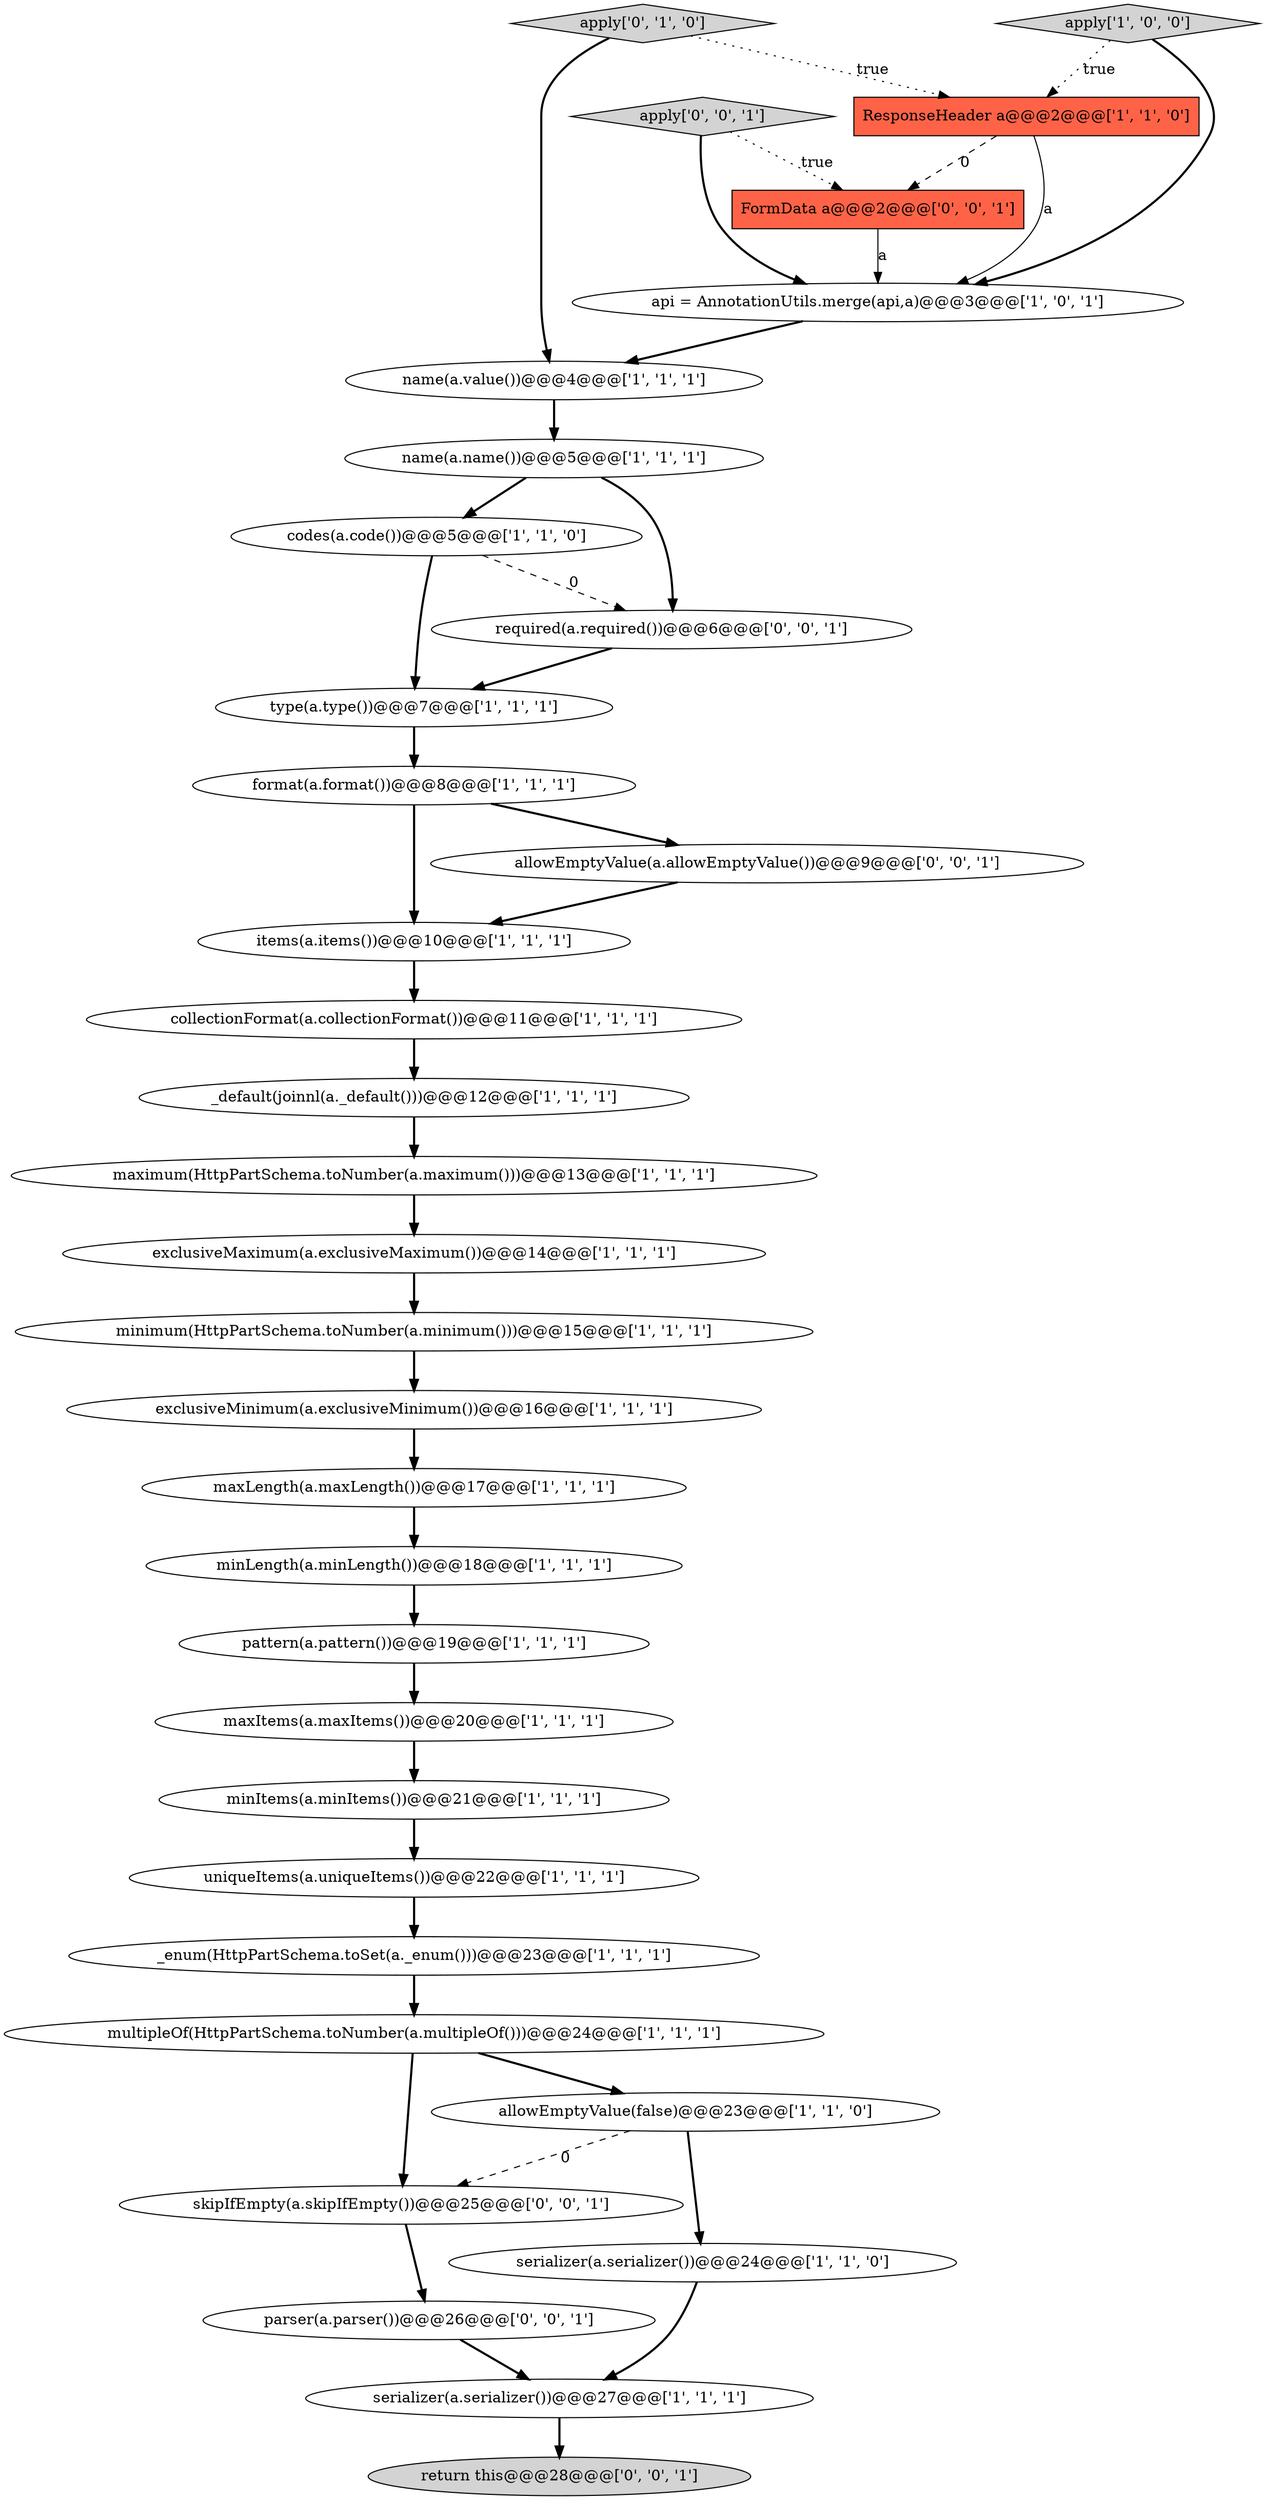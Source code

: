 digraph {
3 [style = filled, label = "codes(a.code())@@@5@@@['1', '1', '0']", fillcolor = white, shape = ellipse image = "AAA0AAABBB1BBB"];
27 [style = filled, label = "return this@@@28@@@['0', '0', '1']", fillcolor = lightgray, shape = ellipse image = "AAA0AAABBB3BBB"];
23 [style = filled, label = "collectionFormat(a.collectionFormat())@@@11@@@['1', '1', '1']", fillcolor = white, shape = ellipse image = "AAA0AAABBB1BBB"];
9 [style = filled, label = "name(a.value())@@@4@@@['1', '1', '1']", fillcolor = white, shape = ellipse image = "AAA0AAABBB1BBB"];
11 [style = filled, label = "uniqueItems(a.uniqueItems())@@@22@@@['1', '1', '1']", fillcolor = white, shape = ellipse image = "AAA0AAABBB1BBB"];
32 [style = filled, label = "skipIfEmpty(a.skipIfEmpty())@@@25@@@['0', '0', '1']", fillcolor = white, shape = ellipse image = "AAA0AAABBB3BBB"];
2 [style = filled, label = "ResponseHeader a@@@2@@@['1', '1', '0']", fillcolor = tomato, shape = box image = "AAA0AAABBB1BBB"];
20 [style = filled, label = "format(a.format())@@@8@@@['1', '1', '1']", fillcolor = white, shape = ellipse image = "AAA0AAABBB1BBB"];
22 [style = filled, label = "multipleOf(HttpPartSchema.toNumber(a.multipleOf()))@@@24@@@['1', '1', '1']", fillcolor = white, shape = ellipse image = "AAA0AAABBB1BBB"];
17 [style = filled, label = "exclusiveMaximum(a.exclusiveMaximum())@@@14@@@['1', '1', '1']", fillcolor = white, shape = ellipse image = "AAA0AAABBB1BBB"];
26 [style = filled, label = "apply['0', '1', '0']", fillcolor = lightgray, shape = diamond image = "AAA0AAABBB2BBB"];
14 [style = filled, label = "minLength(a.minLength())@@@18@@@['1', '1', '1']", fillcolor = white, shape = ellipse image = "AAA0AAABBB1BBB"];
6 [style = filled, label = "exclusiveMinimum(a.exclusiveMinimum())@@@16@@@['1', '1', '1']", fillcolor = white, shape = ellipse image = "AAA0AAABBB1BBB"];
15 [style = filled, label = "api = AnnotationUtils.merge(api,a)@@@3@@@['1', '0', '1']", fillcolor = white, shape = ellipse image = "AAA0AAABBB1BBB"];
13 [style = filled, label = "allowEmptyValue(false)@@@23@@@['1', '1', '0']", fillcolor = white, shape = ellipse image = "AAA0AAABBB1BBB"];
31 [style = filled, label = "allowEmptyValue(a.allowEmptyValue())@@@9@@@['0', '0', '1']", fillcolor = white, shape = ellipse image = "AAA0AAABBB3BBB"];
33 [style = filled, label = "parser(a.parser())@@@26@@@['0', '0', '1']", fillcolor = white, shape = ellipse image = "AAA0AAABBB3BBB"];
21 [style = filled, label = "serializer(a.serializer())@@@27@@@['1', '1', '1']", fillcolor = white, shape = ellipse image = "AAA0AAABBB1BBB"];
10 [style = filled, label = "apply['1', '0', '0']", fillcolor = lightgray, shape = diamond image = "AAA0AAABBB1BBB"];
4 [style = filled, label = "pattern(a.pattern())@@@19@@@['1', '1', '1']", fillcolor = white, shape = ellipse image = "AAA0AAABBB1BBB"];
30 [style = filled, label = "apply['0', '0', '1']", fillcolor = lightgray, shape = diamond image = "AAA0AAABBB3BBB"];
18 [style = filled, label = "minimum(HttpPartSchema.toNumber(a.minimum()))@@@15@@@['1', '1', '1']", fillcolor = white, shape = ellipse image = "AAA0AAABBB1BBB"];
28 [style = filled, label = "FormData a@@@2@@@['0', '0', '1']", fillcolor = tomato, shape = box image = "AAA0AAABBB3BBB"];
8 [style = filled, label = "items(a.items())@@@10@@@['1', '1', '1']", fillcolor = white, shape = ellipse image = "AAA0AAABBB1BBB"];
7 [style = filled, label = "serializer(a.serializer())@@@24@@@['1', '1', '0']", fillcolor = white, shape = ellipse image = "AAA0AAABBB1BBB"];
19 [style = filled, label = "name(a.name())@@@5@@@['1', '1', '1']", fillcolor = white, shape = ellipse image = "AAA0AAABBB1BBB"];
25 [style = filled, label = "_enum(HttpPartSchema.toSet(a._enum()))@@@23@@@['1', '1', '1']", fillcolor = white, shape = ellipse image = "AAA0AAABBB1BBB"];
5 [style = filled, label = "maxItems(a.maxItems())@@@20@@@['1', '1', '1']", fillcolor = white, shape = ellipse image = "AAA0AAABBB1BBB"];
16 [style = filled, label = "_default(joinnl(a._default()))@@@12@@@['1', '1', '1']", fillcolor = white, shape = ellipse image = "AAA0AAABBB1BBB"];
12 [style = filled, label = "maximum(HttpPartSchema.toNumber(a.maximum()))@@@13@@@['1', '1', '1']", fillcolor = white, shape = ellipse image = "AAA0AAABBB1BBB"];
29 [style = filled, label = "required(a.required())@@@6@@@['0', '0', '1']", fillcolor = white, shape = ellipse image = "AAA0AAABBB3BBB"];
0 [style = filled, label = "type(a.type())@@@7@@@['1', '1', '1']", fillcolor = white, shape = ellipse image = "AAA0AAABBB1BBB"];
24 [style = filled, label = "minItems(a.minItems())@@@21@@@['1', '1', '1']", fillcolor = white, shape = ellipse image = "AAA0AAABBB1BBB"];
1 [style = filled, label = "maxLength(a.maxLength())@@@17@@@['1', '1', '1']", fillcolor = white, shape = ellipse image = "AAA0AAABBB1BBB"];
3->29 [style = dashed, label="0"];
23->16 [style = bold, label=""];
10->15 [style = bold, label=""];
8->23 [style = bold, label=""];
25->22 [style = bold, label=""];
21->27 [style = bold, label=""];
26->2 [style = dotted, label="true"];
19->29 [style = bold, label=""];
12->17 [style = bold, label=""];
2->15 [style = solid, label="a"];
29->0 [style = bold, label=""];
26->9 [style = bold, label=""];
22->32 [style = bold, label=""];
20->31 [style = bold, label=""];
32->33 [style = bold, label=""];
3->0 [style = bold, label=""];
13->32 [style = dashed, label="0"];
6->1 [style = bold, label=""];
20->8 [style = bold, label=""];
18->6 [style = bold, label=""];
10->2 [style = dotted, label="true"];
15->9 [style = bold, label=""];
24->11 [style = bold, label=""];
13->7 [style = bold, label=""];
5->24 [style = bold, label=""];
2->28 [style = dashed, label="0"];
9->19 [style = bold, label=""];
7->21 [style = bold, label=""];
0->20 [style = bold, label=""];
1->14 [style = bold, label=""];
22->13 [style = bold, label=""];
33->21 [style = bold, label=""];
30->28 [style = dotted, label="true"];
28->15 [style = solid, label="a"];
19->3 [style = bold, label=""];
16->12 [style = bold, label=""];
4->5 [style = bold, label=""];
31->8 [style = bold, label=""];
17->18 [style = bold, label=""];
11->25 [style = bold, label=""];
30->15 [style = bold, label=""];
14->4 [style = bold, label=""];
}
